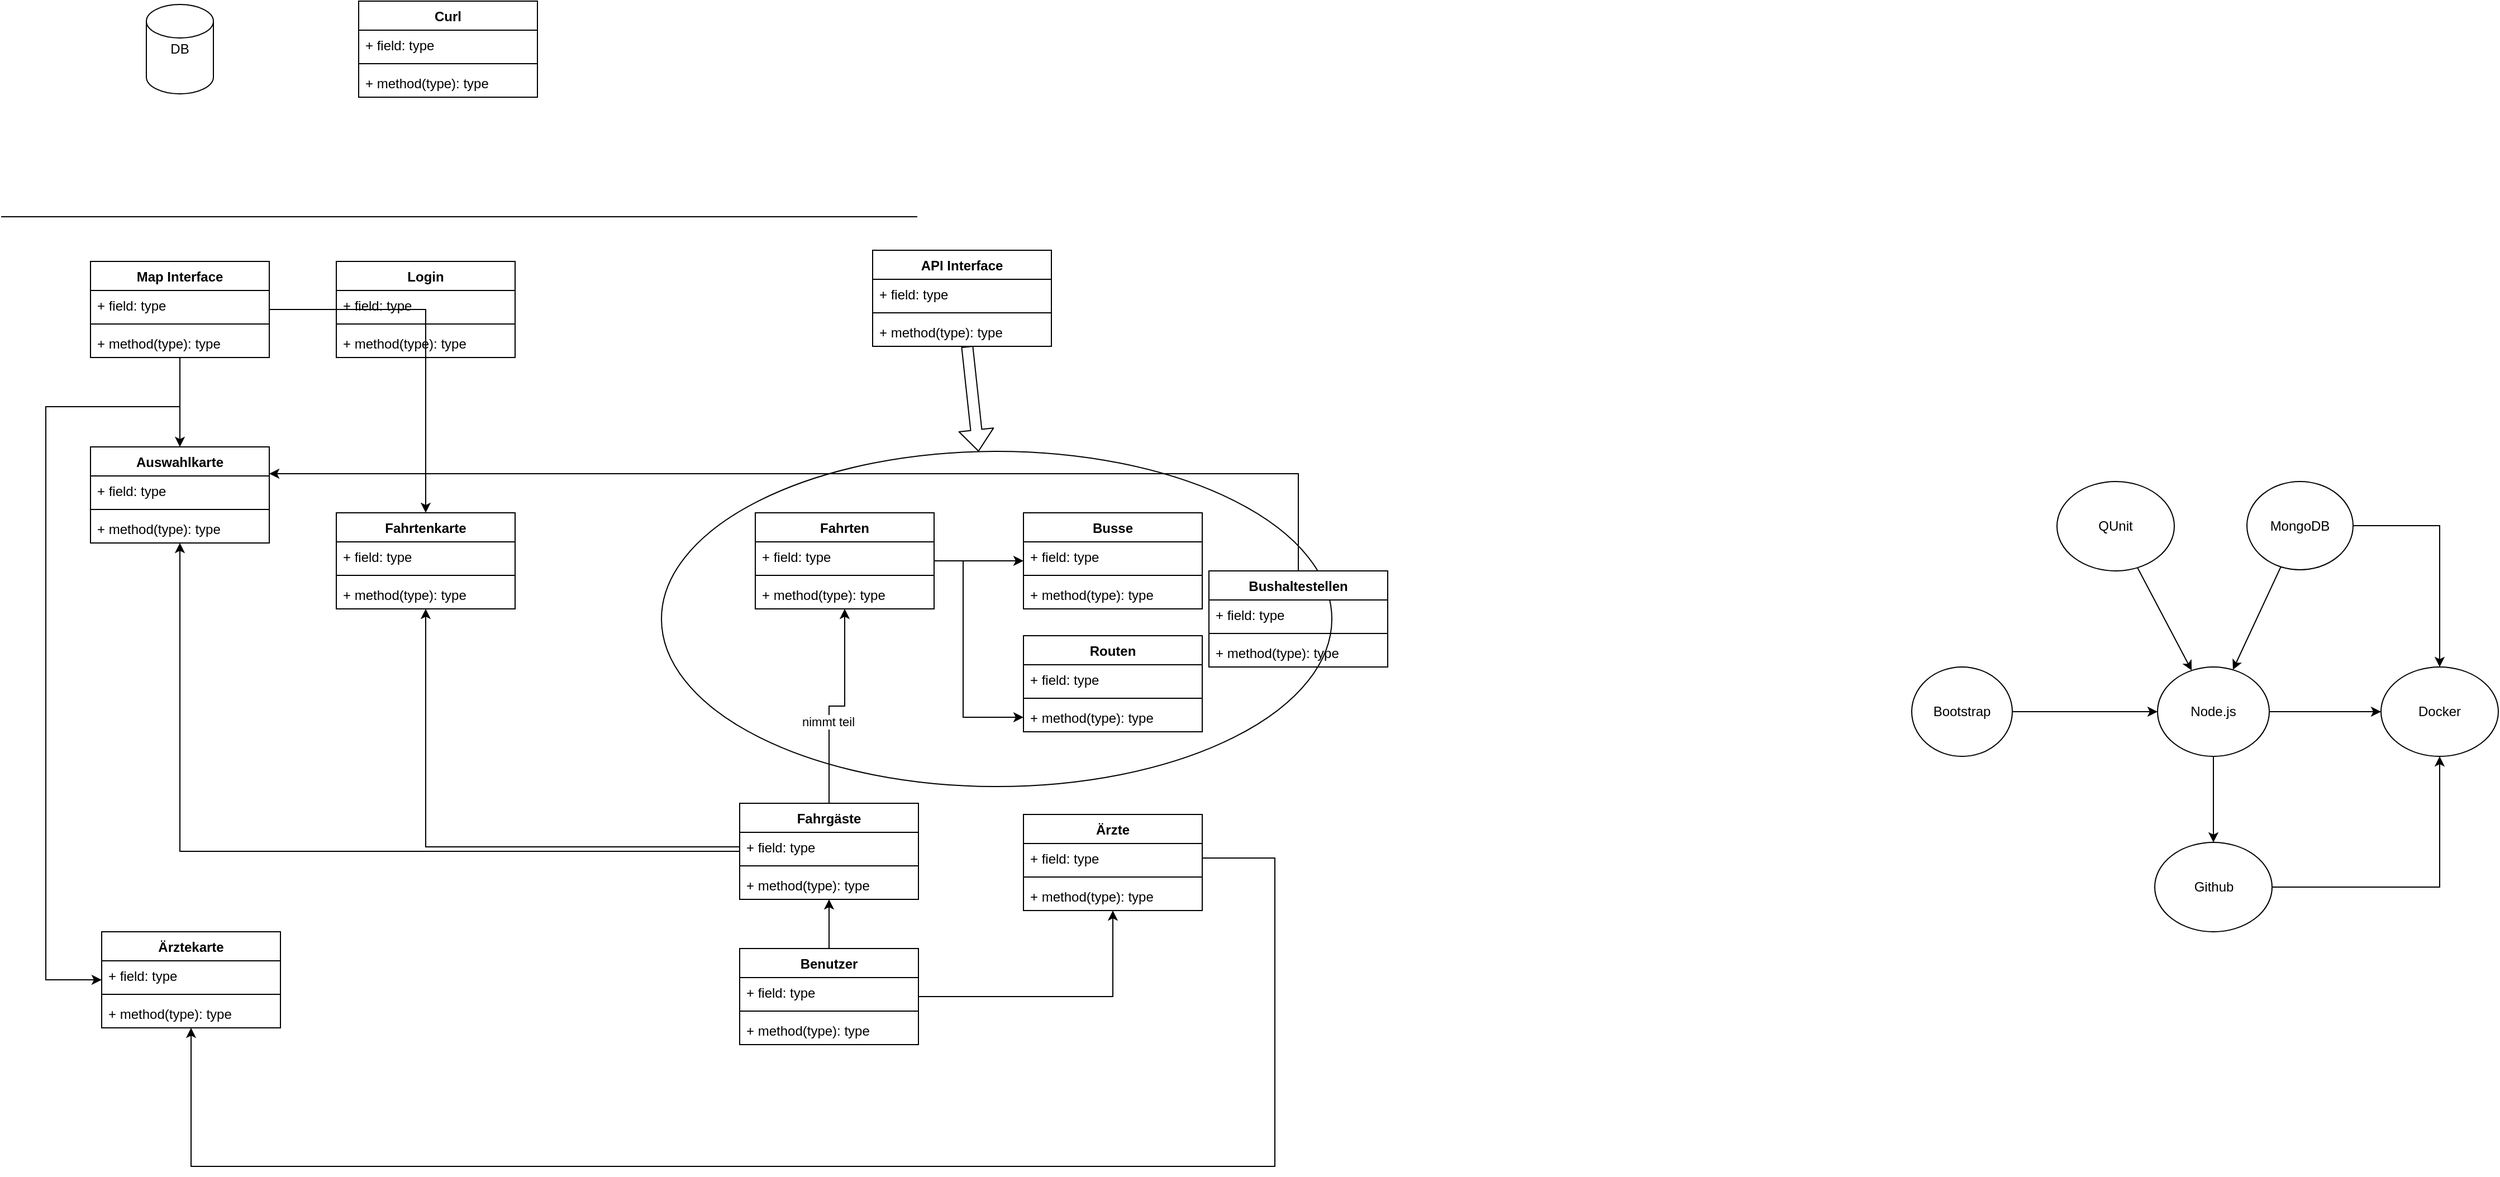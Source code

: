 <mxfile version="13.5.9" type="device"><diagram id="I52cQ8JQfJQgvUeAZczN" name="Page-1"><mxGraphModel dx="1422" dy="762" grid="1" gridSize="10" guides="1" tooltips="1" connect="1" arrows="1" fold="1" page="1" pageScale="1" pageWidth="827" pageHeight="1169" math="0" shadow="0"><root><mxCell id="0"/><mxCell id="1" parent="0"/><mxCell id="L7cfjPqRTQdJWtKHDw9B-56" value="" style="ellipse;whiteSpace=wrap;html=1;" vertex="1" parent="1"><mxGeometry x="591" y="450" width="600" height="300" as="geometry"/></mxCell><mxCell id="L7cfjPqRTQdJWtKHDw9B-6" value="DB" style="shape=cylinder2;whiteSpace=wrap;html=1;boundedLbl=1;backgroundOutline=1;size=15;" vertex="1" parent="1"><mxGeometry x="130" y="50" width="60" height="80" as="geometry"/></mxCell><mxCell id="L7cfjPqRTQdJWtKHDw9B-11" value="Curl" style="swimlane;fontStyle=1;align=center;verticalAlign=top;childLayout=stackLayout;horizontal=1;startSize=26;horizontalStack=0;resizeParent=1;resizeParentMax=0;resizeLast=0;collapsible=1;marginBottom=0;" vertex="1" parent="1"><mxGeometry x="320" y="47" width="160" height="86" as="geometry"/></mxCell><mxCell id="L7cfjPqRTQdJWtKHDw9B-12" value="+ field: type" style="text;strokeColor=none;fillColor=none;align=left;verticalAlign=top;spacingLeft=4;spacingRight=4;overflow=hidden;rotatable=0;points=[[0,0.5],[1,0.5]];portConstraint=eastwest;" vertex="1" parent="L7cfjPqRTQdJWtKHDw9B-11"><mxGeometry y="26" width="160" height="26" as="geometry"/></mxCell><mxCell id="L7cfjPqRTQdJWtKHDw9B-13" value="" style="line;strokeWidth=1;fillColor=none;align=left;verticalAlign=middle;spacingTop=-1;spacingLeft=3;spacingRight=3;rotatable=0;labelPosition=right;points=[];portConstraint=eastwest;" vertex="1" parent="L7cfjPqRTQdJWtKHDw9B-11"><mxGeometry y="52" width="160" height="8" as="geometry"/></mxCell><mxCell id="L7cfjPqRTQdJWtKHDw9B-14" value="+ method(type): type" style="text;strokeColor=none;fillColor=none;align=left;verticalAlign=top;spacingLeft=4;spacingRight=4;overflow=hidden;rotatable=0;points=[[0,0.5],[1,0.5]];portConstraint=eastwest;" vertex="1" parent="L7cfjPqRTQdJWtKHDw9B-11"><mxGeometry y="60" width="160" height="26" as="geometry"/></mxCell><mxCell id="L7cfjPqRTQdJWtKHDw9B-15" value="" style="endArrow=none;html=1;" edge="1" parent="1"><mxGeometry width="50" height="50" relative="1" as="geometry"><mxPoint y="240" as="sourcePoint"/><mxPoint x="820" y="240" as="targetPoint"/></mxGeometry></mxCell><mxCell id="L7cfjPqRTQdJWtKHDw9B-29" value="" style="edgeStyle=orthogonalEdgeStyle;rounded=0;orthogonalLoop=1;jettySize=auto;html=1;" edge="1" parent="1" source="L7cfjPqRTQdJWtKHDw9B-20" target="L7cfjPqRTQdJWtKHDw9B-25"><mxGeometry relative="1" as="geometry"/></mxCell><mxCell id="L7cfjPqRTQdJWtKHDw9B-34" value="" style="edgeStyle=orthogonalEdgeStyle;rounded=0;orthogonalLoop=1;jettySize=auto;html=1;" edge="1" parent="1" source="L7cfjPqRTQdJWtKHDw9B-20" target="L7cfjPqRTQdJWtKHDw9B-30"><mxGeometry relative="1" as="geometry"><Array as="points"><mxPoint x="861" y="548"/><mxPoint x="861" y="688"/></Array></mxGeometry></mxCell><mxCell id="L7cfjPqRTQdJWtKHDw9B-43" value="" style="edgeStyle=orthogonalEdgeStyle;rounded=0;orthogonalLoop=1;jettySize=auto;html=1;" edge="1" parent="1" source="L7cfjPqRTQdJWtKHDw9B-35" target="L7cfjPqRTQdJWtKHDw9B-39"><mxGeometry relative="1" as="geometry"/></mxCell><mxCell id="L7cfjPqRTQdJWtKHDw9B-48" value="" style="edgeStyle=orthogonalEdgeStyle;rounded=0;orthogonalLoop=1;jettySize=auto;html=1;" edge="1" parent="1" source="L7cfjPqRTQdJWtKHDw9B-35" target="L7cfjPqRTQdJWtKHDw9B-44"><mxGeometry relative="1" as="geometry"><Array as="points"><mxPoint x="741" y="875"/><mxPoint x="741" y="875"/></Array></mxGeometry></mxCell><mxCell id="L7cfjPqRTQdJWtKHDw9B-52" style="edgeStyle=orthogonalEdgeStyle;rounded=0;orthogonalLoop=1;jettySize=auto;html=1;" edge="1" parent="1" source="L7cfjPqRTQdJWtKHDw9B-44" target="L7cfjPqRTQdJWtKHDw9B-20"><mxGeometry relative="1" as="geometry"/></mxCell><mxCell id="L7cfjPqRTQdJWtKHDw9B-53" value="nimmt teil" style="edgeLabel;html=1;align=center;verticalAlign=middle;resizable=0;points=[];" vertex="1" connectable="0" parent="L7cfjPqRTQdJWtKHDw9B-52"><mxGeometry x="-0.223" y="1" relative="1" as="geometry"><mxPoint as="offset"/></mxGeometry></mxCell><mxCell id="L7cfjPqRTQdJWtKHDw9B-70" style="edgeStyle=orthogonalEdgeStyle;rounded=0;orthogonalLoop=1;jettySize=auto;html=1;" edge="1" parent="1" source="L7cfjPqRTQdJWtKHDw9B-44" target="L7cfjPqRTQdJWtKHDw9B-65"><mxGeometry relative="1" as="geometry"><mxPoint x="150" y="783" as="targetPoint"/></mxGeometry></mxCell><mxCell id="L7cfjPqRTQdJWtKHDw9B-69" value="" style="edgeStyle=orthogonalEdgeStyle;rounded=0;orthogonalLoop=1;jettySize=auto;html=1;" edge="1" parent="1" source="L7cfjPqRTQdJWtKHDw9B-16" target="L7cfjPqRTQdJWtKHDw9B-65"><mxGeometry relative="1" as="geometry"/></mxCell><mxCell id="L7cfjPqRTQdJWtKHDw9B-78" style="edgeStyle=orthogonalEdgeStyle;rounded=0;orthogonalLoop=1;jettySize=auto;html=1;" edge="1" parent="1" source="L7cfjPqRTQdJWtKHDw9B-16" target="L7cfjPqRTQdJWtKHDw9B-74"><mxGeometry relative="1" as="geometry"/></mxCell><mxCell id="L7cfjPqRTQdJWtKHDw9B-82" style="edgeStyle=orthogonalEdgeStyle;rounded=0;orthogonalLoop=1;jettySize=auto;html=1;" edge="1" parent="1" source="L7cfjPqRTQdJWtKHDw9B-16" target="L7cfjPqRTQdJWtKHDw9B-83"><mxGeometry relative="1" as="geometry"><mxPoint x="50" y="900" as="targetPoint"/><Array as="points"><mxPoint x="160" y="410"/><mxPoint x="40" y="410"/><mxPoint x="40" y="923"/></Array></mxGeometry></mxCell><mxCell id="L7cfjPqRTQdJWtKHDw9B-16" value="Map Interface&#10;" style="swimlane;fontStyle=1;align=center;verticalAlign=top;childLayout=stackLayout;horizontal=1;startSize=26;horizontalStack=0;resizeParent=1;resizeParentMax=0;resizeLast=0;collapsible=1;marginBottom=0;" vertex="1" parent="1"><mxGeometry x="80" y="280" width="160" height="86" as="geometry"/></mxCell><mxCell id="L7cfjPqRTQdJWtKHDw9B-17" value="+ field: type" style="text;strokeColor=none;fillColor=none;align=left;verticalAlign=top;spacingLeft=4;spacingRight=4;overflow=hidden;rotatable=0;points=[[0,0.5],[1,0.5]];portConstraint=eastwest;" vertex="1" parent="L7cfjPqRTQdJWtKHDw9B-16"><mxGeometry y="26" width="160" height="26" as="geometry"/></mxCell><mxCell id="L7cfjPqRTQdJWtKHDw9B-18" value="" style="line;strokeWidth=1;fillColor=none;align=left;verticalAlign=middle;spacingTop=-1;spacingLeft=3;spacingRight=3;rotatable=0;labelPosition=right;points=[];portConstraint=eastwest;" vertex="1" parent="L7cfjPqRTQdJWtKHDw9B-16"><mxGeometry y="52" width="160" height="8" as="geometry"/></mxCell><mxCell id="L7cfjPqRTQdJWtKHDw9B-19" value="+ method(type): type" style="text;strokeColor=none;fillColor=none;align=left;verticalAlign=top;spacingLeft=4;spacingRight=4;overflow=hidden;rotatable=0;points=[[0,0.5],[1,0.5]];portConstraint=eastwest;" vertex="1" parent="L7cfjPqRTQdJWtKHDw9B-16"><mxGeometry y="60" width="160" height="26" as="geometry"/></mxCell><mxCell id="L7cfjPqRTQdJWtKHDw9B-61" value="Login" style="swimlane;fontStyle=1;align=center;verticalAlign=top;childLayout=stackLayout;horizontal=1;startSize=26;horizontalStack=0;resizeParent=1;resizeParentMax=0;resizeLast=0;collapsible=1;marginBottom=0;" vertex="1" parent="1"><mxGeometry x="300" y="280" width="160" height="86" as="geometry"/></mxCell><mxCell id="L7cfjPqRTQdJWtKHDw9B-62" value="+ field: type" style="text;strokeColor=none;fillColor=none;align=left;verticalAlign=top;spacingLeft=4;spacingRight=4;overflow=hidden;rotatable=0;points=[[0,0.5],[1,0.5]];portConstraint=eastwest;" vertex="1" parent="L7cfjPqRTQdJWtKHDw9B-61"><mxGeometry y="26" width="160" height="26" as="geometry"/></mxCell><mxCell id="L7cfjPqRTQdJWtKHDw9B-63" value="" style="line;strokeWidth=1;fillColor=none;align=left;verticalAlign=middle;spacingTop=-1;spacingLeft=3;spacingRight=3;rotatable=0;labelPosition=right;points=[];portConstraint=eastwest;" vertex="1" parent="L7cfjPqRTQdJWtKHDw9B-61"><mxGeometry y="52" width="160" height="8" as="geometry"/></mxCell><mxCell id="L7cfjPqRTQdJWtKHDw9B-64" value="+ method(type): type" style="text;strokeColor=none;fillColor=none;align=left;verticalAlign=top;spacingLeft=4;spacingRight=4;overflow=hidden;rotatable=0;points=[[0,0.5],[1,0.5]];portConstraint=eastwest;" vertex="1" parent="L7cfjPqRTQdJWtKHDw9B-61"><mxGeometry y="60" width="160" height="26" as="geometry"/></mxCell><mxCell id="L7cfjPqRTQdJWtKHDw9B-65" value="Auswahlkarte&#10;" style="swimlane;fontStyle=1;align=center;verticalAlign=top;childLayout=stackLayout;horizontal=1;startSize=26;horizontalStack=0;resizeParent=1;resizeParentMax=0;resizeLast=0;collapsible=1;marginBottom=0;" vertex="1" parent="1"><mxGeometry x="80" y="446" width="160" height="86" as="geometry"/></mxCell><mxCell id="L7cfjPqRTQdJWtKHDw9B-66" value="+ field: type" style="text;strokeColor=none;fillColor=none;align=left;verticalAlign=top;spacingLeft=4;spacingRight=4;overflow=hidden;rotatable=0;points=[[0,0.5],[1,0.5]];portConstraint=eastwest;" vertex="1" parent="L7cfjPqRTQdJWtKHDw9B-65"><mxGeometry y="26" width="160" height="26" as="geometry"/></mxCell><mxCell id="L7cfjPqRTQdJWtKHDw9B-67" value="" style="line;strokeWidth=1;fillColor=none;align=left;verticalAlign=middle;spacingTop=-1;spacingLeft=3;spacingRight=3;rotatable=0;labelPosition=right;points=[];portConstraint=eastwest;" vertex="1" parent="L7cfjPqRTQdJWtKHDw9B-65"><mxGeometry y="52" width="160" height="8" as="geometry"/></mxCell><mxCell id="L7cfjPqRTQdJWtKHDw9B-68" value="+ method(type): type" style="text;strokeColor=none;fillColor=none;align=left;verticalAlign=top;spacingLeft=4;spacingRight=4;overflow=hidden;rotatable=0;points=[[0,0.5],[1,0.5]];portConstraint=eastwest;" vertex="1" parent="L7cfjPqRTQdJWtKHDw9B-65"><mxGeometry y="60" width="160" height="26" as="geometry"/></mxCell><mxCell id="L7cfjPqRTQdJWtKHDw9B-20" value="Fahrten" style="swimlane;fontStyle=1;align=center;verticalAlign=top;childLayout=stackLayout;horizontal=1;startSize=26;horizontalStack=0;resizeParent=1;resizeParentMax=0;resizeLast=0;collapsible=1;marginBottom=0;" vertex="1" parent="1"><mxGeometry x="675" y="505" width="160" height="86" as="geometry"/></mxCell><mxCell id="L7cfjPqRTQdJWtKHDw9B-21" value="+ field: type" style="text;strokeColor=none;fillColor=none;align=left;verticalAlign=top;spacingLeft=4;spacingRight=4;overflow=hidden;rotatable=0;points=[[0,0.5],[1,0.5]];portConstraint=eastwest;" vertex="1" parent="L7cfjPqRTQdJWtKHDw9B-20"><mxGeometry y="26" width="160" height="26" as="geometry"/></mxCell><mxCell id="L7cfjPqRTQdJWtKHDw9B-22" value="" style="line;strokeWidth=1;fillColor=none;align=left;verticalAlign=middle;spacingTop=-1;spacingLeft=3;spacingRight=3;rotatable=0;labelPosition=right;points=[];portConstraint=eastwest;" vertex="1" parent="L7cfjPqRTQdJWtKHDw9B-20"><mxGeometry y="52" width="160" height="8" as="geometry"/></mxCell><mxCell id="L7cfjPqRTQdJWtKHDw9B-23" value="+ method(type): type" style="text;strokeColor=none;fillColor=none;align=left;verticalAlign=top;spacingLeft=4;spacingRight=4;overflow=hidden;rotatable=0;points=[[0,0.5],[1,0.5]];portConstraint=eastwest;" vertex="1" parent="L7cfjPqRTQdJWtKHDw9B-20"><mxGeometry y="60" width="160" height="26" as="geometry"/></mxCell><mxCell id="L7cfjPqRTQdJWtKHDw9B-25" value="Busse" style="swimlane;fontStyle=1;align=center;verticalAlign=top;childLayout=stackLayout;horizontal=1;startSize=26;horizontalStack=0;resizeParent=1;resizeParentMax=0;resizeLast=0;collapsible=1;marginBottom=0;" vertex="1" parent="1"><mxGeometry x="915" y="505" width="160" height="86" as="geometry"/></mxCell><mxCell id="L7cfjPqRTQdJWtKHDw9B-26" value="+ field: type" style="text;strokeColor=none;fillColor=none;align=left;verticalAlign=top;spacingLeft=4;spacingRight=4;overflow=hidden;rotatable=0;points=[[0,0.5],[1,0.5]];portConstraint=eastwest;" vertex="1" parent="L7cfjPqRTQdJWtKHDw9B-25"><mxGeometry y="26" width="160" height="26" as="geometry"/></mxCell><mxCell id="L7cfjPqRTQdJWtKHDw9B-27" value="" style="line;strokeWidth=1;fillColor=none;align=left;verticalAlign=middle;spacingTop=-1;spacingLeft=3;spacingRight=3;rotatable=0;labelPosition=right;points=[];portConstraint=eastwest;" vertex="1" parent="L7cfjPqRTQdJWtKHDw9B-25"><mxGeometry y="52" width="160" height="8" as="geometry"/></mxCell><mxCell id="L7cfjPqRTQdJWtKHDw9B-28" value="+ method(type): type" style="text;strokeColor=none;fillColor=none;align=left;verticalAlign=top;spacingLeft=4;spacingRight=4;overflow=hidden;rotatable=0;points=[[0,0.5],[1,0.5]];portConstraint=eastwest;" vertex="1" parent="L7cfjPqRTQdJWtKHDw9B-25"><mxGeometry y="60" width="160" height="26" as="geometry"/></mxCell><mxCell id="L7cfjPqRTQdJWtKHDw9B-39" value="Ärzte" style="swimlane;fontStyle=1;align=center;verticalAlign=top;childLayout=stackLayout;horizontal=1;startSize=26;horizontalStack=0;resizeParent=1;resizeParentMax=0;resizeLast=0;collapsible=1;marginBottom=0;" vertex="1" parent="1"><mxGeometry x="915" y="775" width="160" height="86" as="geometry"/></mxCell><mxCell id="L7cfjPqRTQdJWtKHDw9B-40" value="+ field: type" style="text;strokeColor=none;fillColor=none;align=left;verticalAlign=top;spacingLeft=4;spacingRight=4;overflow=hidden;rotatable=0;points=[[0,0.5],[1,0.5]];portConstraint=eastwest;" vertex="1" parent="L7cfjPqRTQdJWtKHDw9B-39"><mxGeometry y="26" width="160" height="26" as="geometry"/></mxCell><mxCell id="L7cfjPqRTQdJWtKHDw9B-41" value="" style="line;strokeWidth=1;fillColor=none;align=left;verticalAlign=middle;spacingTop=-1;spacingLeft=3;spacingRight=3;rotatable=0;labelPosition=right;points=[];portConstraint=eastwest;" vertex="1" parent="L7cfjPqRTQdJWtKHDw9B-39"><mxGeometry y="52" width="160" height="8" as="geometry"/></mxCell><mxCell id="L7cfjPqRTQdJWtKHDw9B-42" value="+ method(type): type" style="text;strokeColor=none;fillColor=none;align=left;verticalAlign=top;spacingLeft=4;spacingRight=4;overflow=hidden;rotatable=0;points=[[0,0.5],[1,0.5]];portConstraint=eastwest;" vertex="1" parent="L7cfjPqRTQdJWtKHDw9B-39"><mxGeometry y="60" width="160" height="26" as="geometry"/></mxCell><mxCell id="L7cfjPqRTQdJWtKHDw9B-44" value="Fahrgäste" style="swimlane;fontStyle=1;align=center;verticalAlign=top;childLayout=stackLayout;horizontal=1;startSize=26;horizontalStack=0;resizeParent=1;resizeParentMax=0;resizeLast=0;collapsible=1;marginBottom=0;" vertex="1" parent="1"><mxGeometry x="661" y="765" width="160" height="86" as="geometry"/></mxCell><mxCell id="L7cfjPqRTQdJWtKHDw9B-45" value="+ field: type" style="text;strokeColor=none;fillColor=none;align=left;verticalAlign=top;spacingLeft=4;spacingRight=4;overflow=hidden;rotatable=0;points=[[0,0.5],[1,0.5]];portConstraint=eastwest;" vertex="1" parent="L7cfjPqRTQdJWtKHDw9B-44"><mxGeometry y="26" width="160" height="26" as="geometry"/></mxCell><mxCell id="L7cfjPqRTQdJWtKHDw9B-46" value="" style="line;strokeWidth=1;fillColor=none;align=left;verticalAlign=middle;spacingTop=-1;spacingLeft=3;spacingRight=3;rotatable=0;labelPosition=right;points=[];portConstraint=eastwest;" vertex="1" parent="L7cfjPqRTQdJWtKHDw9B-44"><mxGeometry y="52" width="160" height="8" as="geometry"/></mxCell><mxCell id="L7cfjPqRTQdJWtKHDw9B-47" value="+ method(type): type" style="text;strokeColor=none;fillColor=none;align=left;verticalAlign=top;spacingLeft=4;spacingRight=4;overflow=hidden;rotatable=0;points=[[0,0.5],[1,0.5]];portConstraint=eastwest;" vertex="1" parent="L7cfjPqRTQdJWtKHDw9B-44"><mxGeometry y="60" width="160" height="26" as="geometry"/></mxCell><mxCell id="L7cfjPqRTQdJWtKHDw9B-35" value="Benutzer&#10;" style="swimlane;fontStyle=1;align=center;verticalAlign=top;childLayout=stackLayout;horizontal=1;startSize=26;horizontalStack=0;resizeParent=1;resizeParentMax=0;resizeLast=0;collapsible=1;marginBottom=0;" vertex="1" parent="1"><mxGeometry x="661" y="895" width="160" height="86" as="geometry"/></mxCell><mxCell id="L7cfjPqRTQdJWtKHDw9B-36" value="+ field: type" style="text;strokeColor=none;fillColor=none;align=left;verticalAlign=top;spacingLeft=4;spacingRight=4;overflow=hidden;rotatable=0;points=[[0,0.5],[1,0.5]];portConstraint=eastwest;" vertex="1" parent="L7cfjPqRTQdJWtKHDw9B-35"><mxGeometry y="26" width="160" height="26" as="geometry"/></mxCell><mxCell id="L7cfjPqRTQdJWtKHDw9B-37" value="" style="line;strokeWidth=1;fillColor=none;align=left;verticalAlign=middle;spacingTop=-1;spacingLeft=3;spacingRight=3;rotatable=0;labelPosition=right;points=[];portConstraint=eastwest;" vertex="1" parent="L7cfjPqRTQdJWtKHDw9B-35"><mxGeometry y="52" width="160" height="8" as="geometry"/></mxCell><mxCell id="L7cfjPqRTQdJWtKHDw9B-38" value="+ method(type): type" style="text;strokeColor=none;fillColor=none;align=left;verticalAlign=top;spacingLeft=4;spacingRight=4;overflow=hidden;rotatable=0;points=[[0,0.5],[1,0.5]];portConstraint=eastwest;" vertex="1" parent="L7cfjPqRTQdJWtKHDw9B-35"><mxGeometry y="60" width="160" height="26" as="geometry"/></mxCell><mxCell id="L7cfjPqRTQdJWtKHDw9B-30" value="Routen" style="swimlane;fontStyle=1;align=center;verticalAlign=top;childLayout=stackLayout;horizontal=1;startSize=26;horizontalStack=0;resizeParent=1;resizeParentMax=0;resizeLast=0;collapsible=1;marginBottom=0;" vertex="1" parent="1"><mxGeometry x="915" y="615" width="160" height="86" as="geometry"/></mxCell><mxCell id="L7cfjPqRTQdJWtKHDw9B-31" value="+ field: type" style="text;strokeColor=none;fillColor=none;align=left;verticalAlign=top;spacingLeft=4;spacingRight=4;overflow=hidden;rotatable=0;points=[[0,0.5],[1,0.5]];portConstraint=eastwest;" vertex="1" parent="L7cfjPqRTQdJWtKHDw9B-30"><mxGeometry y="26" width="160" height="26" as="geometry"/></mxCell><mxCell id="L7cfjPqRTQdJWtKHDw9B-32" value="" style="line;strokeWidth=1;fillColor=none;align=left;verticalAlign=middle;spacingTop=-1;spacingLeft=3;spacingRight=3;rotatable=0;labelPosition=right;points=[];portConstraint=eastwest;" vertex="1" parent="L7cfjPqRTQdJWtKHDw9B-30"><mxGeometry y="52" width="160" height="8" as="geometry"/></mxCell><mxCell id="L7cfjPqRTQdJWtKHDw9B-33" value="+ method(type): type" style="text;strokeColor=none;fillColor=none;align=left;verticalAlign=top;spacingLeft=4;spacingRight=4;overflow=hidden;rotatable=0;points=[[0,0.5],[1,0.5]];portConstraint=eastwest;" vertex="1" parent="L7cfjPqRTQdJWtKHDw9B-30"><mxGeometry y="60" width="160" height="26" as="geometry"/></mxCell><mxCell id="L7cfjPqRTQdJWtKHDw9B-72" style="edgeStyle=orthogonalEdgeStyle;rounded=0;orthogonalLoop=1;jettySize=auto;html=1;" edge="1" parent="1" source="L7cfjPqRTQdJWtKHDw9B-57" target="L7cfjPqRTQdJWtKHDw9B-65"><mxGeometry relative="1" as="geometry"><Array as="points"><mxPoint x="1161" y="470"/></Array></mxGeometry></mxCell><mxCell id="L7cfjPqRTQdJWtKHDw9B-57" value="Bushaltestellen&#10;" style="swimlane;fontStyle=1;align=center;verticalAlign=top;childLayout=stackLayout;horizontal=1;startSize=26;horizontalStack=0;resizeParent=1;resizeParentMax=0;resizeLast=0;collapsible=1;marginBottom=0;" vertex="1" parent="1"><mxGeometry x="1081" y="557" width="160" height="86" as="geometry"/></mxCell><mxCell id="L7cfjPqRTQdJWtKHDw9B-58" value="+ field: type" style="text;strokeColor=none;fillColor=none;align=left;verticalAlign=top;spacingLeft=4;spacingRight=4;overflow=hidden;rotatable=0;points=[[0,0.5],[1,0.5]];portConstraint=eastwest;" vertex="1" parent="L7cfjPqRTQdJWtKHDw9B-57"><mxGeometry y="26" width="160" height="26" as="geometry"/></mxCell><mxCell id="L7cfjPqRTQdJWtKHDw9B-59" value="" style="line;strokeWidth=1;fillColor=none;align=left;verticalAlign=middle;spacingTop=-1;spacingLeft=3;spacingRight=3;rotatable=0;labelPosition=right;points=[];portConstraint=eastwest;" vertex="1" parent="L7cfjPqRTQdJWtKHDw9B-57"><mxGeometry y="52" width="160" height="8" as="geometry"/></mxCell><mxCell id="L7cfjPqRTQdJWtKHDw9B-60" value="+ method(type): type" style="text;strokeColor=none;fillColor=none;align=left;verticalAlign=top;spacingLeft=4;spacingRight=4;overflow=hidden;rotatable=0;points=[[0,0.5],[1,0.5]];portConstraint=eastwest;" vertex="1" parent="L7cfjPqRTQdJWtKHDw9B-57"><mxGeometry y="60" width="160" height="26" as="geometry"/></mxCell><mxCell id="L7cfjPqRTQdJWtKHDw9B-2" value="API Interface&#10;" style="swimlane;fontStyle=1;align=center;verticalAlign=top;childLayout=stackLayout;horizontal=1;startSize=26;horizontalStack=0;resizeParent=1;resizeParentMax=0;resizeLast=0;collapsible=1;marginBottom=0;" vertex="1" parent="1"><mxGeometry x="780" y="270" width="160" height="86" as="geometry"/></mxCell><mxCell id="L7cfjPqRTQdJWtKHDw9B-3" value="+ field: type" style="text;strokeColor=none;fillColor=none;align=left;verticalAlign=top;spacingLeft=4;spacingRight=4;overflow=hidden;rotatable=0;points=[[0,0.5],[1,0.5]];portConstraint=eastwest;" vertex="1" parent="L7cfjPqRTQdJWtKHDw9B-2"><mxGeometry y="26" width="160" height="26" as="geometry"/></mxCell><mxCell id="L7cfjPqRTQdJWtKHDw9B-4" value="" style="line;strokeWidth=1;fillColor=none;align=left;verticalAlign=middle;spacingTop=-1;spacingLeft=3;spacingRight=3;rotatable=0;labelPosition=right;points=[];portConstraint=eastwest;" vertex="1" parent="L7cfjPqRTQdJWtKHDw9B-2"><mxGeometry y="52" width="160" height="8" as="geometry"/></mxCell><mxCell id="L7cfjPqRTQdJWtKHDw9B-5" value="+ method(type): type" style="text;strokeColor=none;fillColor=none;align=left;verticalAlign=top;spacingLeft=4;spacingRight=4;overflow=hidden;rotatable=0;points=[[0,0.5],[1,0.5]];portConstraint=eastwest;" vertex="1" parent="L7cfjPqRTQdJWtKHDw9B-2"><mxGeometry y="60" width="160" height="26" as="geometry"/></mxCell><mxCell id="L7cfjPqRTQdJWtKHDw9B-71" value="" style="shape=flexArrow;endArrow=classic;html=1;" edge="1" parent="1" source="L7cfjPqRTQdJWtKHDw9B-2" target="L7cfjPqRTQdJWtKHDw9B-56"><mxGeometry width="50" height="50" relative="1" as="geometry"><mxPoint x="390" y="640" as="sourcePoint"/><mxPoint x="440" y="590" as="targetPoint"/></mxGeometry></mxCell><mxCell id="L7cfjPqRTQdJWtKHDw9B-74" value="Fahrtenkarte" style="swimlane;fontStyle=1;align=center;verticalAlign=top;childLayout=stackLayout;horizontal=1;startSize=26;horizontalStack=0;resizeParent=1;resizeParentMax=0;resizeLast=0;collapsible=1;marginBottom=0;" vertex="1" parent="1"><mxGeometry x="300" y="505" width="160" height="86" as="geometry"/></mxCell><mxCell id="L7cfjPqRTQdJWtKHDw9B-75" value="+ field: type" style="text;strokeColor=none;fillColor=none;align=left;verticalAlign=top;spacingLeft=4;spacingRight=4;overflow=hidden;rotatable=0;points=[[0,0.5],[1,0.5]];portConstraint=eastwest;" vertex="1" parent="L7cfjPqRTQdJWtKHDw9B-74"><mxGeometry y="26" width="160" height="26" as="geometry"/></mxCell><mxCell id="L7cfjPqRTQdJWtKHDw9B-76" value="" style="line;strokeWidth=1;fillColor=none;align=left;verticalAlign=middle;spacingTop=-1;spacingLeft=3;spacingRight=3;rotatable=0;labelPosition=right;points=[];portConstraint=eastwest;" vertex="1" parent="L7cfjPqRTQdJWtKHDw9B-74"><mxGeometry y="52" width="160" height="8" as="geometry"/></mxCell><mxCell id="L7cfjPqRTQdJWtKHDw9B-77" value="+ method(type): type" style="text;strokeColor=none;fillColor=none;align=left;verticalAlign=top;spacingLeft=4;spacingRight=4;overflow=hidden;rotatable=0;points=[[0,0.5],[1,0.5]];portConstraint=eastwest;" vertex="1" parent="L7cfjPqRTQdJWtKHDw9B-74"><mxGeometry y="60" width="160" height="26" as="geometry"/></mxCell><mxCell id="L7cfjPqRTQdJWtKHDw9B-79" style="edgeStyle=orthogonalEdgeStyle;rounded=0;orthogonalLoop=1;jettySize=auto;html=1;" edge="1" parent="1" source="L7cfjPqRTQdJWtKHDw9B-45" target="L7cfjPqRTQdJWtKHDw9B-74"><mxGeometry relative="1" as="geometry"/></mxCell><mxCell id="L7cfjPqRTQdJWtKHDw9B-83" value="Ärztekarte" style="swimlane;fontStyle=1;align=center;verticalAlign=top;childLayout=stackLayout;horizontal=1;startSize=26;horizontalStack=0;resizeParent=1;resizeParentMax=0;resizeLast=0;collapsible=1;marginBottom=0;" vertex="1" parent="1"><mxGeometry x="90" y="880" width="160" height="86" as="geometry"/></mxCell><mxCell id="L7cfjPqRTQdJWtKHDw9B-84" value="+ field: type" style="text;strokeColor=none;fillColor=none;align=left;verticalAlign=top;spacingLeft=4;spacingRight=4;overflow=hidden;rotatable=0;points=[[0,0.5],[1,0.5]];portConstraint=eastwest;" vertex="1" parent="L7cfjPqRTQdJWtKHDw9B-83"><mxGeometry y="26" width="160" height="26" as="geometry"/></mxCell><mxCell id="L7cfjPqRTQdJWtKHDw9B-85" value="" style="line;strokeWidth=1;fillColor=none;align=left;verticalAlign=middle;spacingTop=-1;spacingLeft=3;spacingRight=3;rotatable=0;labelPosition=right;points=[];portConstraint=eastwest;" vertex="1" parent="L7cfjPqRTQdJWtKHDw9B-83"><mxGeometry y="52" width="160" height="8" as="geometry"/></mxCell><mxCell id="L7cfjPqRTQdJWtKHDw9B-86" value="+ method(type): type" style="text;strokeColor=none;fillColor=none;align=left;verticalAlign=top;spacingLeft=4;spacingRight=4;overflow=hidden;rotatable=0;points=[[0,0.5],[1,0.5]];portConstraint=eastwest;" vertex="1" parent="L7cfjPqRTQdJWtKHDw9B-83"><mxGeometry y="60" width="160" height="26" as="geometry"/></mxCell><mxCell id="L7cfjPqRTQdJWtKHDw9B-87" style="edgeStyle=orthogonalEdgeStyle;rounded=0;orthogonalLoop=1;jettySize=auto;html=1;" edge="1" parent="1" source="L7cfjPqRTQdJWtKHDw9B-40" target="L7cfjPqRTQdJWtKHDw9B-83"><mxGeometry relative="1" as="geometry"><Array as="points"><mxPoint x="1140" y="814"/><mxPoint x="1140" y="1090"/><mxPoint x="170" y="1090"/></Array></mxGeometry></mxCell><mxCell id="L7cfjPqRTQdJWtKHDw9B-101" style="edgeStyle=orthogonalEdgeStyle;rounded=0;orthogonalLoop=1;jettySize=auto;html=1;entryX=0;entryY=0.5;entryDx=0;entryDy=0;" edge="1" parent="1" source="L7cfjPqRTQdJWtKHDw9B-88" target="L7cfjPqRTQdJWtKHDw9B-89"><mxGeometry relative="1" as="geometry"/></mxCell><mxCell id="L7cfjPqRTQdJWtKHDw9B-88" value="Bootstrap&lt;br&gt;" style="ellipse;whiteSpace=wrap;html=1;" vertex="1" parent="1"><mxGeometry x="1710" y="643" width="90" height="80" as="geometry"/></mxCell><mxCell id="L7cfjPqRTQdJWtKHDw9B-98" style="edgeStyle=orthogonalEdgeStyle;rounded=0;orthogonalLoop=1;jettySize=auto;html=1;" edge="1" parent="1" source="L7cfjPqRTQdJWtKHDw9B-89" target="L7cfjPqRTQdJWtKHDw9B-91"><mxGeometry relative="1" as="geometry"/></mxCell><mxCell id="L7cfjPqRTQdJWtKHDw9B-99" style="edgeStyle=orthogonalEdgeStyle;rounded=0;orthogonalLoop=1;jettySize=auto;html=1;entryX=0.5;entryY=0;entryDx=0;entryDy=0;" edge="1" parent="1" source="L7cfjPqRTQdJWtKHDw9B-89" target="L7cfjPqRTQdJWtKHDw9B-90"><mxGeometry relative="1" as="geometry"/></mxCell><mxCell id="L7cfjPqRTQdJWtKHDw9B-89" value="Node.js" style="ellipse;whiteSpace=wrap;html=1;" vertex="1" parent="1"><mxGeometry x="1930" y="643" width="100" height="80" as="geometry"/></mxCell><mxCell id="L7cfjPqRTQdJWtKHDw9B-100" style="edgeStyle=orthogonalEdgeStyle;rounded=0;orthogonalLoop=1;jettySize=auto;html=1;entryX=0.5;entryY=1;entryDx=0;entryDy=0;" edge="1" parent="1" source="L7cfjPqRTQdJWtKHDw9B-90" target="L7cfjPqRTQdJWtKHDw9B-91"><mxGeometry relative="1" as="geometry"/></mxCell><mxCell id="L7cfjPqRTQdJWtKHDw9B-90" value="Github" style="ellipse;whiteSpace=wrap;html=1;" vertex="1" parent="1"><mxGeometry x="1927.5" y="800" width="105" height="80" as="geometry"/></mxCell><mxCell id="L7cfjPqRTQdJWtKHDw9B-91" value="Docker" style="ellipse;whiteSpace=wrap;html=1;" vertex="1" parent="1"><mxGeometry x="2130" y="643" width="105" height="80" as="geometry"/></mxCell><mxCell id="L7cfjPqRTQdJWtKHDw9B-102" style="edgeStyle=orthogonalEdgeStyle;rounded=0;orthogonalLoop=1;jettySize=auto;html=1;" edge="1" parent="1" source="L7cfjPqRTQdJWtKHDw9B-92" target="L7cfjPqRTQdJWtKHDw9B-91"><mxGeometry relative="1" as="geometry"/></mxCell><mxCell id="L7cfjPqRTQdJWtKHDw9B-92" value="MongoDB" style="ellipse;whiteSpace=wrap;html=1;" vertex="1" parent="1"><mxGeometry x="2010" y="477" width="95" height="79" as="geometry"/></mxCell><mxCell id="L7cfjPqRTQdJWtKHDw9B-93" value="QUnit" style="ellipse;whiteSpace=wrap;html=1;" vertex="1" parent="1"><mxGeometry x="1840" y="477" width="105" height="80" as="geometry"/></mxCell><mxCell id="L7cfjPqRTQdJWtKHDw9B-94" value="" style="endArrow=classic;html=1;" edge="1" parent="1" source="L7cfjPqRTQdJWtKHDw9B-92" target="L7cfjPqRTQdJWtKHDw9B-89"><mxGeometry width="50" height="50" relative="1" as="geometry"><mxPoint x="1890" y="610" as="sourcePoint"/><mxPoint x="1940" y="560" as="targetPoint"/></mxGeometry></mxCell><mxCell id="L7cfjPqRTQdJWtKHDw9B-95" value="" style="endArrow=classic;html=1;" edge="1" parent="1" source="L7cfjPqRTQdJWtKHDw9B-93" target="L7cfjPqRTQdJWtKHDw9B-89"><mxGeometry width="50" height="50" relative="1" as="geometry"><mxPoint x="2020" y="590" as="sourcePoint"/><mxPoint x="2070" y="540" as="targetPoint"/></mxGeometry></mxCell></root></mxGraphModel></diagram></mxfile>